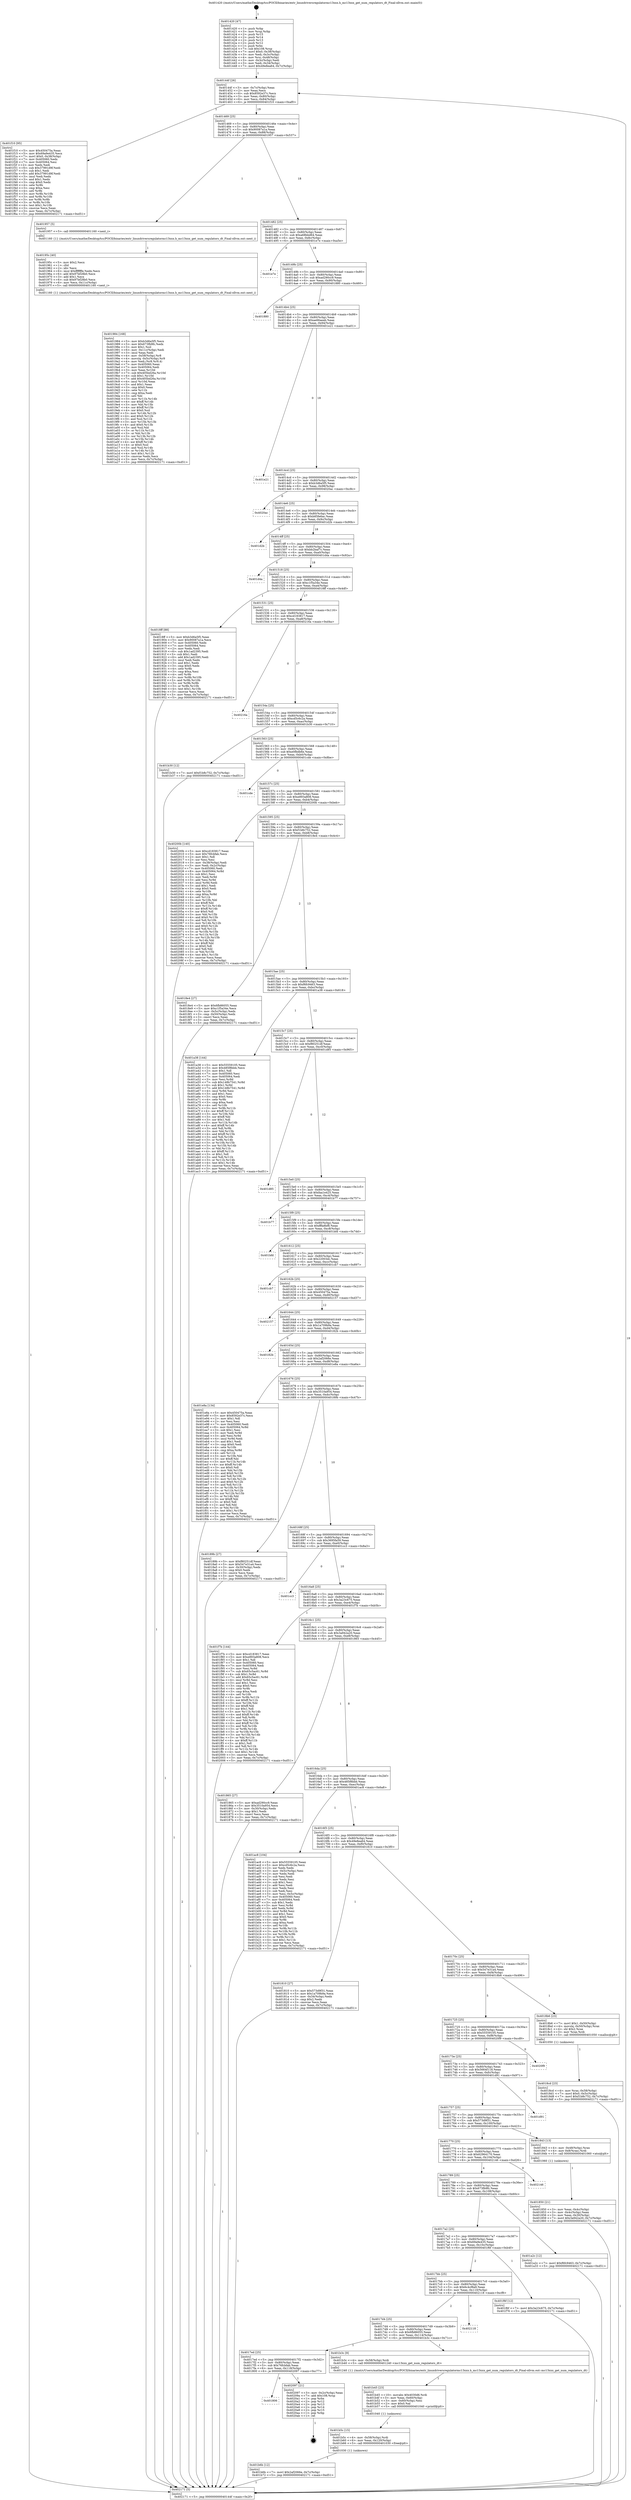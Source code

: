 digraph "0x401420" {
  label = "0x401420 (/mnt/c/Users/mathe/Desktop/tcc/POCII/binaries/extr_linuxdriversregulatormc13xxx.h_mc13xxx_get_num_regulators_dt_Final-ollvm.out::main(0))"
  labelloc = "t"
  node[shape=record]

  Entry [label="",width=0.3,height=0.3,shape=circle,fillcolor=black,style=filled]
  "0x40144f" [label="{
     0x40144f [26]\l
     | [instrs]\l
     &nbsp;&nbsp;0x40144f \<+3\>: mov -0x7c(%rbp),%eax\l
     &nbsp;&nbsp;0x401452 \<+2\>: mov %eax,%ecx\l
     &nbsp;&nbsp;0x401454 \<+6\>: sub $0x8592e37c,%ecx\l
     &nbsp;&nbsp;0x40145a \<+3\>: mov %eax,-0x80(%rbp)\l
     &nbsp;&nbsp;0x40145d \<+6\>: mov %ecx,-0x84(%rbp)\l
     &nbsp;&nbsp;0x401463 \<+6\>: je 0000000000401f10 \<main+0xaf0\>\l
  }"]
  "0x401f10" [label="{
     0x401f10 [95]\l
     | [instrs]\l
     &nbsp;&nbsp;0x401f10 \<+5\>: mov $0x450475a,%eax\l
     &nbsp;&nbsp;0x401f15 \<+5\>: mov $0x69a9e435,%ecx\l
     &nbsp;&nbsp;0x401f1a \<+7\>: movl $0x0,-0x38(%rbp)\l
     &nbsp;&nbsp;0x401f21 \<+7\>: mov 0x405060,%edx\l
     &nbsp;&nbsp;0x401f28 \<+7\>: mov 0x405064,%esi\l
     &nbsp;&nbsp;0x401f2f \<+2\>: mov %edx,%edi\l
     &nbsp;&nbsp;0x401f31 \<+6\>: sub $0x37991d9f,%edi\l
     &nbsp;&nbsp;0x401f37 \<+3\>: sub $0x1,%edi\l
     &nbsp;&nbsp;0x401f3a \<+6\>: add $0x37991d9f,%edi\l
     &nbsp;&nbsp;0x401f40 \<+3\>: imul %edi,%edx\l
     &nbsp;&nbsp;0x401f43 \<+3\>: and $0x1,%edx\l
     &nbsp;&nbsp;0x401f46 \<+3\>: cmp $0x0,%edx\l
     &nbsp;&nbsp;0x401f49 \<+4\>: sete %r8b\l
     &nbsp;&nbsp;0x401f4d \<+3\>: cmp $0xa,%esi\l
     &nbsp;&nbsp;0x401f50 \<+4\>: setl %r9b\l
     &nbsp;&nbsp;0x401f54 \<+3\>: mov %r8b,%r10b\l
     &nbsp;&nbsp;0x401f57 \<+3\>: and %r9b,%r10b\l
     &nbsp;&nbsp;0x401f5a \<+3\>: xor %r9b,%r8b\l
     &nbsp;&nbsp;0x401f5d \<+3\>: or %r8b,%r10b\l
     &nbsp;&nbsp;0x401f60 \<+4\>: test $0x1,%r10b\l
     &nbsp;&nbsp;0x401f64 \<+3\>: cmovne %ecx,%eax\l
     &nbsp;&nbsp;0x401f67 \<+3\>: mov %eax,-0x7c(%rbp)\l
     &nbsp;&nbsp;0x401f6a \<+5\>: jmp 0000000000402171 \<main+0xd51\>\l
  }"]
  "0x401469" [label="{
     0x401469 [25]\l
     | [instrs]\l
     &nbsp;&nbsp;0x401469 \<+5\>: jmp 000000000040146e \<main+0x4e\>\l
     &nbsp;&nbsp;0x40146e \<+3\>: mov -0x80(%rbp),%eax\l
     &nbsp;&nbsp;0x401471 \<+5\>: sub $0x90087a1a,%eax\l
     &nbsp;&nbsp;0x401476 \<+6\>: mov %eax,-0x88(%rbp)\l
     &nbsp;&nbsp;0x40147c \<+6\>: je 0000000000401957 \<main+0x537\>\l
  }"]
  Exit [label="",width=0.3,height=0.3,shape=circle,fillcolor=black,style=filled,peripheries=2]
  "0x401957" [label="{
     0x401957 [5]\l
     | [instrs]\l
     &nbsp;&nbsp;0x401957 \<+5\>: call 0000000000401160 \<next_i\>\l
     | [calls]\l
     &nbsp;&nbsp;0x401160 \{1\} (/mnt/c/Users/mathe/Desktop/tcc/POCII/binaries/extr_linuxdriversregulatormc13xxx.h_mc13xxx_get_num_regulators_dt_Final-ollvm.out::next_i)\l
  }"]
  "0x401482" [label="{
     0x401482 [25]\l
     | [instrs]\l
     &nbsp;&nbsp;0x401482 \<+5\>: jmp 0000000000401487 \<main+0x67\>\l
     &nbsp;&nbsp;0x401487 \<+3\>: mov -0x80(%rbp),%eax\l
     &nbsp;&nbsp;0x40148a \<+5\>: sub $0xa68bbd64,%eax\l
     &nbsp;&nbsp;0x40148f \<+6\>: mov %eax,-0x8c(%rbp)\l
     &nbsp;&nbsp;0x401495 \<+6\>: je 0000000000401e7e \<main+0xa5e\>\l
  }"]
  "0x401806" [label="{
     0x401806\l
  }", style=dashed]
  "0x401e7e" [label="{
     0x401e7e\l
  }", style=dashed]
  "0x40149b" [label="{
     0x40149b [25]\l
     | [instrs]\l
     &nbsp;&nbsp;0x40149b \<+5\>: jmp 00000000004014a0 \<main+0x80\>\l
     &nbsp;&nbsp;0x4014a0 \<+3\>: mov -0x80(%rbp),%eax\l
     &nbsp;&nbsp;0x4014a3 \<+5\>: sub $0xad290cc9,%eax\l
     &nbsp;&nbsp;0x4014a8 \<+6\>: mov %eax,-0x90(%rbp)\l
     &nbsp;&nbsp;0x4014ae \<+6\>: je 0000000000401880 \<main+0x460\>\l
  }"]
  "0x402097" [label="{
     0x402097 [21]\l
     | [instrs]\l
     &nbsp;&nbsp;0x402097 \<+3\>: mov -0x2c(%rbp),%eax\l
     &nbsp;&nbsp;0x40209a \<+7\>: add $0x108,%rsp\l
     &nbsp;&nbsp;0x4020a1 \<+1\>: pop %rbx\l
     &nbsp;&nbsp;0x4020a2 \<+2\>: pop %r12\l
     &nbsp;&nbsp;0x4020a4 \<+2\>: pop %r13\l
     &nbsp;&nbsp;0x4020a6 \<+2\>: pop %r14\l
     &nbsp;&nbsp;0x4020a8 \<+2\>: pop %r15\l
     &nbsp;&nbsp;0x4020aa \<+1\>: pop %rbp\l
     &nbsp;&nbsp;0x4020ab \<+1\>: ret\l
  }"]
  "0x401880" [label="{
     0x401880\l
  }", style=dashed]
  "0x4014b4" [label="{
     0x4014b4 [25]\l
     | [instrs]\l
     &nbsp;&nbsp;0x4014b4 \<+5\>: jmp 00000000004014b9 \<main+0x99\>\l
     &nbsp;&nbsp;0x4014b9 \<+3\>: mov -0x80(%rbp),%eax\l
     &nbsp;&nbsp;0x4014bc \<+5\>: sub $0xae66aeab,%eax\l
     &nbsp;&nbsp;0x4014c1 \<+6\>: mov %eax,-0x94(%rbp)\l
     &nbsp;&nbsp;0x4014c7 \<+6\>: je 0000000000401e21 \<main+0xa01\>\l
  }"]
  "0x401b6b" [label="{
     0x401b6b [12]\l
     | [instrs]\l
     &nbsp;&nbsp;0x401b6b \<+7\>: movl $0x2af2066e,-0x7c(%rbp)\l
     &nbsp;&nbsp;0x401b72 \<+5\>: jmp 0000000000402171 \<main+0xd51\>\l
  }"]
  "0x401e21" [label="{
     0x401e21\l
  }", style=dashed]
  "0x4014cd" [label="{
     0x4014cd [25]\l
     | [instrs]\l
     &nbsp;&nbsp;0x4014cd \<+5\>: jmp 00000000004014d2 \<main+0xb2\>\l
     &nbsp;&nbsp;0x4014d2 \<+3\>: mov -0x80(%rbp),%eax\l
     &nbsp;&nbsp;0x4014d5 \<+5\>: sub $0xb3d6a5f5,%eax\l
     &nbsp;&nbsp;0x4014da \<+6\>: mov %eax,-0x98(%rbp)\l
     &nbsp;&nbsp;0x4014e0 \<+6\>: je 00000000004020ac \<main+0xc8c\>\l
  }"]
  "0x401b5c" [label="{
     0x401b5c [15]\l
     | [instrs]\l
     &nbsp;&nbsp;0x401b5c \<+4\>: mov -0x58(%rbp),%rdi\l
     &nbsp;&nbsp;0x401b60 \<+6\>: mov %eax,-0x120(%rbp)\l
     &nbsp;&nbsp;0x401b66 \<+5\>: call 0000000000401030 \<free@plt\>\l
     | [calls]\l
     &nbsp;&nbsp;0x401030 \{1\} (unknown)\l
  }"]
  "0x4020ac" [label="{
     0x4020ac\l
  }", style=dashed]
  "0x4014e6" [label="{
     0x4014e6 [25]\l
     | [instrs]\l
     &nbsp;&nbsp;0x4014e6 \<+5\>: jmp 00000000004014eb \<main+0xcb\>\l
     &nbsp;&nbsp;0x4014eb \<+3\>: mov -0x80(%rbp),%eax\l
     &nbsp;&nbsp;0x4014ee \<+5\>: sub $0xb85fe6ac,%eax\l
     &nbsp;&nbsp;0x4014f3 \<+6\>: mov %eax,-0x9c(%rbp)\l
     &nbsp;&nbsp;0x4014f9 \<+6\>: je 0000000000401d2b \<main+0x90b\>\l
  }"]
  "0x401b45" [label="{
     0x401b45 [23]\l
     | [instrs]\l
     &nbsp;&nbsp;0x401b45 \<+10\>: movabs $0x4030d6,%rdi\l
     &nbsp;&nbsp;0x401b4f \<+3\>: mov %eax,-0x60(%rbp)\l
     &nbsp;&nbsp;0x401b52 \<+3\>: mov -0x60(%rbp),%esi\l
     &nbsp;&nbsp;0x401b55 \<+2\>: mov $0x0,%al\l
     &nbsp;&nbsp;0x401b57 \<+5\>: call 0000000000401040 \<printf@plt\>\l
     | [calls]\l
     &nbsp;&nbsp;0x401040 \{1\} (unknown)\l
  }"]
  "0x401d2b" [label="{
     0x401d2b\l
  }", style=dashed]
  "0x4014ff" [label="{
     0x4014ff [25]\l
     | [instrs]\l
     &nbsp;&nbsp;0x4014ff \<+5\>: jmp 0000000000401504 \<main+0xe4\>\l
     &nbsp;&nbsp;0x401504 \<+3\>: mov -0x80(%rbp),%eax\l
     &nbsp;&nbsp;0x401507 \<+5\>: sub $0xbb2baf7c,%eax\l
     &nbsp;&nbsp;0x40150c \<+6\>: mov %eax,-0xa0(%rbp)\l
     &nbsp;&nbsp;0x401512 \<+6\>: je 0000000000401d4a \<main+0x92a\>\l
  }"]
  "0x4017ed" [label="{
     0x4017ed [25]\l
     | [instrs]\l
     &nbsp;&nbsp;0x4017ed \<+5\>: jmp 00000000004017f2 \<main+0x3d2\>\l
     &nbsp;&nbsp;0x4017f2 \<+3\>: mov -0x80(%rbp),%eax\l
     &nbsp;&nbsp;0x4017f5 \<+5\>: sub $0x76fcbfab,%eax\l
     &nbsp;&nbsp;0x4017fa \<+6\>: mov %eax,-0x118(%rbp)\l
     &nbsp;&nbsp;0x401800 \<+6\>: je 0000000000402097 \<main+0xc77\>\l
  }"]
  "0x401d4a" [label="{
     0x401d4a\l
  }", style=dashed]
  "0x401518" [label="{
     0x401518 [25]\l
     | [instrs]\l
     &nbsp;&nbsp;0x401518 \<+5\>: jmp 000000000040151d \<main+0xfd\>\l
     &nbsp;&nbsp;0x40151d \<+3\>: mov -0x80(%rbp),%eax\l
     &nbsp;&nbsp;0x401520 \<+5\>: sub $0xc1f5a34e,%eax\l
     &nbsp;&nbsp;0x401525 \<+6\>: mov %eax,-0xa4(%rbp)\l
     &nbsp;&nbsp;0x40152b \<+6\>: je 00000000004018ff \<main+0x4df\>\l
  }"]
  "0x401b3c" [label="{
     0x401b3c [9]\l
     | [instrs]\l
     &nbsp;&nbsp;0x401b3c \<+4\>: mov -0x58(%rbp),%rdi\l
     &nbsp;&nbsp;0x401b40 \<+5\>: call 0000000000401240 \<mc13xxx_get_num_regulators_dt\>\l
     | [calls]\l
     &nbsp;&nbsp;0x401240 \{1\} (/mnt/c/Users/mathe/Desktop/tcc/POCII/binaries/extr_linuxdriversregulatormc13xxx.h_mc13xxx_get_num_regulators_dt_Final-ollvm.out::mc13xxx_get_num_regulators_dt)\l
  }"]
  "0x4018ff" [label="{
     0x4018ff [88]\l
     | [instrs]\l
     &nbsp;&nbsp;0x4018ff \<+5\>: mov $0xb3d6a5f5,%eax\l
     &nbsp;&nbsp;0x401904 \<+5\>: mov $0x90087a1a,%ecx\l
     &nbsp;&nbsp;0x401909 \<+7\>: mov 0x405060,%edx\l
     &nbsp;&nbsp;0x401910 \<+7\>: mov 0x405064,%esi\l
     &nbsp;&nbsp;0x401917 \<+2\>: mov %edx,%edi\l
     &nbsp;&nbsp;0x401919 \<+6\>: sub $0x1ad2395,%edi\l
     &nbsp;&nbsp;0x40191f \<+3\>: sub $0x1,%edi\l
     &nbsp;&nbsp;0x401922 \<+6\>: add $0x1ad2395,%edi\l
     &nbsp;&nbsp;0x401928 \<+3\>: imul %edi,%edx\l
     &nbsp;&nbsp;0x40192b \<+3\>: and $0x1,%edx\l
     &nbsp;&nbsp;0x40192e \<+3\>: cmp $0x0,%edx\l
     &nbsp;&nbsp;0x401931 \<+4\>: sete %r8b\l
     &nbsp;&nbsp;0x401935 \<+3\>: cmp $0xa,%esi\l
     &nbsp;&nbsp;0x401938 \<+4\>: setl %r9b\l
     &nbsp;&nbsp;0x40193c \<+3\>: mov %r8b,%r10b\l
     &nbsp;&nbsp;0x40193f \<+3\>: and %r9b,%r10b\l
     &nbsp;&nbsp;0x401942 \<+3\>: xor %r9b,%r8b\l
     &nbsp;&nbsp;0x401945 \<+3\>: or %r8b,%r10b\l
     &nbsp;&nbsp;0x401948 \<+4\>: test $0x1,%r10b\l
     &nbsp;&nbsp;0x40194c \<+3\>: cmovne %ecx,%eax\l
     &nbsp;&nbsp;0x40194f \<+3\>: mov %eax,-0x7c(%rbp)\l
     &nbsp;&nbsp;0x401952 \<+5\>: jmp 0000000000402171 \<main+0xd51\>\l
  }"]
  "0x401531" [label="{
     0x401531 [25]\l
     | [instrs]\l
     &nbsp;&nbsp;0x401531 \<+5\>: jmp 0000000000401536 \<main+0x116\>\l
     &nbsp;&nbsp;0x401536 \<+3\>: mov -0x80(%rbp),%eax\l
     &nbsp;&nbsp;0x401539 \<+5\>: sub $0xcd183817,%eax\l
     &nbsp;&nbsp;0x40153e \<+6\>: mov %eax,-0xa8(%rbp)\l
     &nbsp;&nbsp;0x401544 \<+6\>: je 000000000040216a \<main+0xd4a\>\l
  }"]
  "0x4017d4" [label="{
     0x4017d4 [25]\l
     | [instrs]\l
     &nbsp;&nbsp;0x4017d4 \<+5\>: jmp 00000000004017d9 \<main+0x3b9\>\l
     &nbsp;&nbsp;0x4017d9 \<+3\>: mov -0x80(%rbp),%eax\l
     &nbsp;&nbsp;0x4017dc \<+5\>: sub $0x6fb86055,%eax\l
     &nbsp;&nbsp;0x4017e1 \<+6\>: mov %eax,-0x114(%rbp)\l
     &nbsp;&nbsp;0x4017e7 \<+6\>: je 0000000000401b3c \<main+0x71c\>\l
  }"]
  "0x40216a" [label="{
     0x40216a\l
  }", style=dashed]
  "0x40154a" [label="{
     0x40154a [25]\l
     | [instrs]\l
     &nbsp;&nbsp;0x40154a \<+5\>: jmp 000000000040154f \<main+0x12f\>\l
     &nbsp;&nbsp;0x40154f \<+3\>: mov -0x80(%rbp),%eax\l
     &nbsp;&nbsp;0x401552 \<+5\>: sub $0xcd5c6c2a,%eax\l
     &nbsp;&nbsp;0x401557 \<+6\>: mov %eax,-0xac(%rbp)\l
     &nbsp;&nbsp;0x40155d \<+6\>: je 0000000000401b30 \<main+0x710\>\l
  }"]
  "0x402118" [label="{
     0x402118\l
  }", style=dashed]
  "0x401b30" [label="{
     0x401b30 [12]\l
     | [instrs]\l
     &nbsp;&nbsp;0x401b30 \<+7\>: movl $0xf1b8c752,-0x7c(%rbp)\l
     &nbsp;&nbsp;0x401b37 \<+5\>: jmp 0000000000402171 \<main+0xd51\>\l
  }"]
  "0x401563" [label="{
     0x401563 [25]\l
     | [instrs]\l
     &nbsp;&nbsp;0x401563 \<+5\>: jmp 0000000000401568 \<main+0x148\>\l
     &nbsp;&nbsp;0x401568 \<+3\>: mov -0x80(%rbp),%eax\l
     &nbsp;&nbsp;0x40156b \<+5\>: sub $0xe0fbdb6e,%eax\l
     &nbsp;&nbsp;0x401570 \<+6\>: mov %eax,-0xb0(%rbp)\l
     &nbsp;&nbsp;0x401576 \<+6\>: je 0000000000401cde \<main+0x8be\>\l
  }"]
  "0x4017bb" [label="{
     0x4017bb [25]\l
     | [instrs]\l
     &nbsp;&nbsp;0x4017bb \<+5\>: jmp 00000000004017c0 \<main+0x3a0\>\l
     &nbsp;&nbsp;0x4017c0 \<+3\>: mov -0x80(%rbp),%eax\l
     &nbsp;&nbsp;0x4017c3 \<+5\>: sub $0x6c4cf8a9,%eax\l
     &nbsp;&nbsp;0x4017c8 \<+6\>: mov %eax,-0x110(%rbp)\l
     &nbsp;&nbsp;0x4017ce \<+6\>: je 0000000000402118 \<main+0xcf8\>\l
  }"]
  "0x401cde" [label="{
     0x401cde\l
  }", style=dashed]
  "0x40157c" [label="{
     0x40157c [25]\l
     | [instrs]\l
     &nbsp;&nbsp;0x40157c \<+5\>: jmp 0000000000401581 \<main+0x161\>\l
     &nbsp;&nbsp;0x401581 \<+3\>: mov -0x80(%rbp),%eax\l
     &nbsp;&nbsp;0x401584 \<+5\>: sub $0xe893a808,%eax\l
     &nbsp;&nbsp;0x401589 \<+6\>: mov %eax,-0xb4(%rbp)\l
     &nbsp;&nbsp;0x40158f \<+6\>: je 000000000040200b \<main+0xbeb\>\l
  }"]
  "0x401f6f" [label="{
     0x401f6f [12]\l
     | [instrs]\l
     &nbsp;&nbsp;0x401f6f \<+7\>: movl $0x3a23c675,-0x7c(%rbp)\l
     &nbsp;&nbsp;0x401f76 \<+5\>: jmp 0000000000402171 \<main+0xd51\>\l
  }"]
  "0x40200b" [label="{
     0x40200b [140]\l
     | [instrs]\l
     &nbsp;&nbsp;0x40200b \<+5\>: mov $0xcd183817,%eax\l
     &nbsp;&nbsp;0x402010 \<+5\>: mov $0x76fcbfab,%ecx\l
     &nbsp;&nbsp;0x402015 \<+2\>: mov $0x1,%dl\l
     &nbsp;&nbsp;0x402017 \<+2\>: xor %esi,%esi\l
     &nbsp;&nbsp;0x402019 \<+3\>: mov -0x38(%rbp),%edi\l
     &nbsp;&nbsp;0x40201c \<+3\>: mov %edi,-0x2c(%rbp)\l
     &nbsp;&nbsp;0x40201f \<+7\>: mov 0x405060,%edi\l
     &nbsp;&nbsp;0x402026 \<+8\>: mov 0x405064,%r8d\l
     &nbsp;&nbsp;0x40202e \<+3\>: sub $0x1,%esi\l
     &nbsp;&nbsp;0x402031 \<+3\>: mov %edi,%r9d\l
     &nbsp;&nbsp;0x402034 \<+3\>: add %esi,%r9d\l
     &nbsp;&nbsp;0x402037 \<+4\>: imul %r9d,%edi\l
     &nbsp;&nbsp;0x40203b \<+3\>: and $0x1,%edi\l
     &nbsp;&nbsp;0x40203e \<+3\>: cmp $0x0,%edi\l
     &nbsp;&nbsp;0x402041 \<+4\>: sete %r10b\l
     &nbsp;&nbsp;0x402045 \<+4\>: cmp $0xa,%r8d\l
     &nbsp;&nbsp;0x402049 \<+4\>: setl %r11b\l
     &nbsp;&nbsp;0x40204d \<+3\>: mov %r10b,%bl\l
     &nbsp;&nbsp;0x402050 \<+3\>: xor $0xff,%bl\l
     &nbsp;&nbsp;0x402053 \<+3\>: mov %r11b,%r14b\l
     &nbsp;&nbsp;0x402056 \<+4\>: xor $0xff,%r14b\l
     &nbsp;&nbsp;0x40205a \<+3\>: xor $0x0,%dl\l
     &nbsp;&nbsp;0x40205d \<+3\>: mov %bl,%r15b\l
     &nbsp;&nbsp;0x402060 \<+4\>: and $0x0,%r15b\l
     &nbsp;&nbsp;0x402064 \<+3\>: and %dl,%r10b\l
     &nbsp;&nbsp;0x402067 \<+3\>: mov %r14b,%r12b\l
     &nbsp;&nbsp;0x40206a \<+4\>: and $0x0,%r12b\l
     &nbsp;&nbsp;0x40206e \<+3\>: and %dl,%r11b\l
     &nbsp;&nbsp;0x402071 \<+3\>: or %r10b,%r15b\l
     &nbsp;&nbsp;0x402074 \<+3\>: or %r11b,%r12b\l
     &nbsp;&nbsp;0x402077 \<+3\>: xor %r12b,%r15b\l
     &nbsp;&nbsp;0x40207a \<+3\>: or %r14b,%bl\l
     &nbsp;&nbsp;0x40207d \<+3\>: xor $0xff,%bl\l
     &nbsp;&nbsp;0x402080 \<+3\>: or $0x0,%dl\l
     &nbsp;&nbsp;0x402083 \<+2\>: and %dl,%bl\l
     &nbsp;&nbsp;0x402085 \<+3\>: or %bl,%r15b\l
     &nbsp;&nbsp;0x402088 \<+4\>: test $0x1,%r15b\l
     &nbsp;&nbsp;0x40208c \<+3\>: cmovne %ecx,%eax\l
     &nbsp;&nbsp;0x40208f \<+3\>: mov %eax,-0x7c(%rbp)\l
     &nbsp;&nbsp;0x402092 \<+5\>: jmp 0000000000402171 \<main+0xd51\>\l
  }"]
  "0x401595" [label="{
     0x401595 [25]\l
     | [instrs]\l
     &nbsp;&nbsp;0x401595 \<+5\>: jmp 000000000040159a \<main+0x17a\>\l
     &nbsp;&nbsp;0x40159a \<+3\>: mov -0x80(%rbp),%eax\l
     &nbsp;&nbsp;0x40159d \<+5\>: sub $0xf1b8c752,%eax\l
     &nbsp;&nbsp;0x4015a2 \<+6\>: mov %eax,-0xb8(%rbp)\l
     &nbsp;&nbsp;0x4015a8 \<+6\>: je 00000000004018e4 \<main+0x4c4\>\l
  }"]
  "0x4017a2" [label="{
     0x4017a2 [25]\l
     | [instrs]\l
     &nbsp;&nbsp;0x4017a2 \<+5\>: jmp 00000000004017a7 \<main+0x387\>\l
     &nbsp;&nbsp;0x4017a7 \<+3\>: mov -0x80(%rbp),%eax\l
     &nbsp;&nbsp;0x4017aa \<+5\>: sub $0x69a9e435,%eax\l
     &nbsp;&nbsp;0x4017af \<+6\>: mov %eax,-0x10c(%rbp)\l
     &nbsp;&nbsp;0x4017b5 \<+6\>: je 0000000000401f6f \<main+0xb4f\>\l
  }"]
  "0x4018e4" [label="{
     0x4018e4 [27]\l
     | [instrs]\l
     &nbsp;&nbsp;0x4018e4 \<+5\>: mov $0x6fb86055,%eax\l
     &nbsp;&nbsp;0x4018e9 \<+5\>: mov $0xc1f5a34e,%ecx\l
     &nbsp;&nbsp;0x4018ee \<+3\>: mov -0x5c(%rbp),%edx\l
     &nbsp;&nbsp;0x4018f1 \<+3\>: cmp -0x50(%rbp),%edx\l
     &nbsp;&nbsp;0x4018f4 \<+3\>: cmovl %ecx,%eax\l
     &nbsp;&nbsp;0x4018f7 \<+3\>: mov %eax,-0x7c(%rbp)\l
     &nbsp;&nbsp;0x4018fa \<+5\>: jmp 0000000000402171 \<main+0xd51\>\l
  }"]
  "0x4015ae" [label="{
     0x4015ae [25]\l
     | [instrs]\l
     &nbsp;&nbsp;0x4015ae \<+5\>: jmp 00000000004015b3 \<main+0x193\>\l
     &nbsp;&nbsp;0x4015b3 \<+3\>: mov -0x80(%rbp),%eax\l
     &nbsp;&nbsp;0x4015b6 \<+5\>: sub $0xf6fc9463,%eax\l
     &nbsp;&nbsp;0x4015bb \<+6\>: mov %eax,-0xbc(%rbp)\l
     &nbsp;&nbsp;0x4015c1 \<+6\>: je 0000000000401a38 \<main+0x618\>\l
  }"]
  "0x401a2c" [label="{
     0x401a2c [12]\l
     | [instrs]\l
     &nbsp;&nbsp;0x401a2c \<+7\>: movl $0xf6fc9463,-0x7c(%rbp)\l
     &nbsp;&nbsp;0x401a33 \<+5\>: jmp 0000000000402171 \<main+0xd51\>\l
  }"]
  "0x401a38" [label="{
     0x401a38 [144]\l
     | [instrs]\l
     &nbsp;&nbsp;0x401a38 \<+5\>: mov $0x55559105,%eax\l
     &nbsp;&nbsp;0x401a3d \<+5\>: mov $0x485f8bbb,%ecx\l
     &nbsp;&nbsp;0x401a42 \<+2\>: mov $0x1,%dl\l
     &nbsp;&nbsp;0x401a44 \<+7\>: mov 0x405060,%esi\l
     &nbsp;&nbsp;0x401a4b \<+7\>: mov 0x405064,%edi\l
     &nbsp;&nbsp;0x401a52 \<+3\>: mov %esi,%r8d\l
     &nbsp;&nbsp;0x401a55 \<+7\>: sub $0x148b7541,%r8d\l
     &nbsp;&nbsp;0x401a5c \<+4\>: sub $0x1,%r8d\l
     &nbsp;&nbsp;0x401a60 \<+7\>: add $0x148b7541,%r8d\l
     &nbsp;&nbsp;0x401a67 \<+4\>: imul %r8d,%esi\l
     &nbsp;&nbsp;0x401a6b \<+3\>: and $0x1,%esi\l
     &nbsp;&nbsp;0x401a6e \<+3\>: cmp $0x0,%esi\l
     &nbsp;&nbsp;0x401a71 \<+4\>: sete %r9b\l
     &nbsp;&nbsp;0x401a75 \<+3\>: cmp $0xa,%edi\l
     &nbsp;&nbsp;0x401a78 \<+4\>: setl %r10b\l
     &nbsp;&nbsp;0x401a7c \<+3\>: mov %r9b,%r11b\l
     &nbsp;&nbsp;0x401a7f \<+4\>: xor $0xff,%r11b\l
     &nbsp;&nbsp;0x401a83 \<+3\>: mov %r10b,%bl\l
     &nbsp;&nbsp;0x401a86 \<+3\>: xor $0xff,%bl\l
     &nbsp;&nbsp;0x401a89 \<+3\>: xor $0x1,%dl\l
     &nbsp;&nbsp;0x401a8c \<+3\>: mov %r11b,%r14b\l
     &nbsp;&nbsp;0x401a8f \<+4\>: and $0xff,%r14b\l
     &nbsp;&nbsp;0x401a93 \<+3\>: and %dl,%r9b\l
     &nbsp;&nbsp;0x401a96 \<+3\>: mov %bl,%r15b\l
     &nbsp;&nbsp;0x401a99 \<+4\>: and $0xff,%r15b\l
     &nbsp;&nbsp;0x401a9d \<+3\>: and %dl,%r10b\l
     &nbsp;&nbsp;0x401aa0 \<+3\>: or %r9b,%r14b\l
     &nbsp;&nbsp;0x401aa3 \<+3\>: or %r10b,%r15b\l
     &nbsp;&nbsp;0x401aa6 \<+3\>: xor %r15b,%r14b\l
     &nbsp;&nbsp;0x401aa9 \<+3\>: or %bl,%r11b\l
     &nbsp;&nbsp;0x401aac \<+4\>: xor $0xff,%r11b\l
     &nbsp;&nbsp;0x401ab0 \<+3\>: or $0x1,%dl\l
     &nbsp;&nbsp;0x401ab3 \<+3\>: and %dl,%r11b\l
     &nbsp;&nbsp;0x401ab6 \<+3\>: or %r11b,%r14b\l
     &nbsp;&nbsp;0x401ab9 \<+4\>: test $0x1,%r14b\l
     &nbsp;&nbsp;0x401abd \<+3\>: cmovne %ecx,%eax\l
     &nbsp;&nbsp;0x401ac0 \<+3\>: mov %eax,-0x7c(%rbp)\l
     &nbsp;&nbsp;0x401ac3 \<+5\>: jmp 0000000000402171 \<main+0xd51\>\l
  }"]
  "0x4015c7" [label="{
     0x4015c7 [25]\l
     | [instrs]\l
     &nbsp;&nbsp;0x4015c7 \<+5\>: jmp 00000000004015cc \<main+0x1ac\>\l
     &nbsp;&nbsp;0x4015cc \<+3\>: mov -0x80(%rbp),%eax\l
     &nbsp;&nbsp;0x4015cf \<+5\>: sub $0xf80251df,%eax\l
     &nbsp;&nbsp;0x4015d4 \<+6\>: mov %eax,-0xc0(%rbp)\l
     &nbsp;&nbsp;0x4015da \<+6\>: je 0000000000401d85 \<main+0x965\>\l
  }"]
  "0x401789" [label="{
     0x401789 [25]\l
     | [instrs]\l
     &nbsp;&nbsp;0x401789 \<+5\>: jmp 000000000040178e \<main+0x36e\>\l
     &nbsp;&nbsp;0x40178e \<+3\>: mov -0x80(%rbp),%eax\l
     &nbsp;&nbsp;0x401791 \<+5\>: sub $0x673fb9fc,%eax\l
     &nbsp;&nbsp;0x401796 \<+6\>: mov %eax,-0x108(%rbp)\l
     &nbsp;&nbsp;0x40179c \<+6\>: je 0000000000401a2c \<main+0x60c\>\l
  }"]
  "0x401d85" [label="{
     0x401d85\l
  }", style=dashed]
  "0x4015e0" [label="{
     0x4015e0 [25]\l
     | [instrs]\l
     &nbsp;&nbsp;0x4015e0 \<+5\>: jmp 00000000004015e5 \<main+0x1c5\>\l
     &nbsp;&nbsp;0x4015e5 \<+3\>: mov -0x80(%rbp),%eax\l
     &nbsp;&nbsp;0x4015e8 \<+5\>: sub $0xfaa1e425,%eax\l
     &nbsp;&nbsp;0x4015ed \<+6\>: mov %eax,-0xc4(%rbp)\l
     &nbsp;&nbsp;0x4015f3 \<+6\>: je 0000000000401b77 \<main+0x757\>\l
  }"]
  "0x402146" [label="{
     0x402146\l
  }", style=dashed]
  "0x401b77" [label="{
     0x401b77\l
  }", style=dashed]
  "0x4015f9" [label="{
     0x4015f9 [25]\l
     | [instrs]\l
     &nbsp;&nbsp;0x4015f9 \<+5\>: jmp 00000000004015fe \<main+0x1de\>\l
     &nbsp;&nbsp;0x4015fe \<+3\>: mov -0x80(%rbp),%eax\l
     &nbsp;&nbsp;0x401601 \<+5\>: sub $0xfffa8bf8,%eax\l
     &nbsp;&nbsp;0x401606 \<+6\>: mov %eax,-0xc8(%rbp)\l
     &nbsp;&nbsp;0x40160c \<+6\>: je 0000000000401bfd \<main+0x7dd\>\l
  }"]
  "0x401984" [label="{
     0x401984 [168]\l
     | [instrs]\l
     &nbsp;&nbsp;0x401984 \<+5\>: mov $0xb3d6a5f5,%ecx\l
     &nbsp;&nbsp;0x401989 \<+5\>: mov $0x673fb9fc,%edx\l
     &nbsp;&nbsp;0x40198e \<+3\>: mov $0x1,%sil\l
     &nbsp;&nbsp;0x401991 \<+6\>: mov -0x11c(%rbp),%edi\l
     &nbsp;&nbsp;0x401997 \<+3\>: imul %eax,%edi\l
     &nbsp;&nbsp;0x40199a \<+4\>: mov -0x58(%rbp),%r8\l
     &nbsp;&nbsp;0x40199e \<+4\>: movslq -0x5c(%rbp),%r9\l
     &nbsp;&nbsp;0x4019a2 \<+4\>: mov %edi,(%r8,%r9,4)\l
     &nbsp;&nbsp;0x4019a6 \<+7\>: mov 0x405060,%eax\l
     &nbsp;&nbsp;0x4019ad \<+7\>: mov 0x405064,%edi\l
     &nbsp;&nbsp;0x4019b4 \<+3\>: mov %eax,%r10d\l
     &nbsp;&nbsp;0x4019b7 \<+7\>: sub $0x405bd26a,%r10d\l
     &nbsp;&nbsp;0x4019be \<+4\>: sub $0x1,%r10d\l
     &nbsp;&nbsp;0x4019c2 \<+7\>: add $0x405bd26a,%r10d\l
     &nbsp;&nbsp;0x4019c9 \<+4\>: imul %r10d,%eax\l
     &nbsp;&nbsp;0x4019cd \<+3\>: and $0x1,%eax\l
     &nbsp;&nbsp;0x4019d0 \<+3\>: cmp $0x0,%eax\l
     &nbsp;&nbsp;0x4019d3 \<+4\>: sete %r11b\l
     &nbsp;&nbsp;0x4019d7 \<+3\>: cmp $0xa,%edi\l
     &nbsp;&nbsp;0x4019da \<+3\>: setl %bl\l
     &nbsp;&nbsp;0x4019dd \<+3\>: mov %r11b,%r14b\l
     &nbsp;&nbsp;0x4019e0 \<+4\>: xor $0xff,%r14b\l
     &nbsp;&nbsp;0x4019e4 \<+3\>: mov %bl,%r15b\l
     &nbsp;&nbsp;0x4019e7 \<+4\>: xor $0xff,%r15b\l
     &nbsp;&nbsp;0x4019eb \<+4\>: xor $0x0,%sil\l
     &nbsp;&nbsp;0x4019ef \<+3\>: mov %r14b,%r12b\l
     &nbsp;&nbsp;0x4019f2 \<+4\>: and $0x0,%r12b\l
     &nbsp;&nbsp;0x4019f6 \<+3\>: and %sil,%r11b\l
     &nbsp;&nbsp;0x4019f9 \<+3\>: mov %r15b,%r13b\l
     &nbsp;&nbsp;0x4019fc \<+4\>: and $0x0,%r13b\l
     &nbsp;&nbsp;0x401a00 \<+3\>: and %sil,%bl\l
     &nbsp;&nbsp;0x401a03 \<+3\>: or %r11b,%r12b\l
     &nbsp;&nbsp;0x401a06 \<+3\>: or %bl,%r13b\l
     &nbsp;&nbsp;0x401a09 \<+3\>: xor %r13b,%r12b\l
     &nbsp;&nbsp;0x401a0c \<+3\>: or %r15b,%r14b\l
     &nbsp;&nbsp;0x401a0f \<+4\>: xor $0xff,%r14b\l
     &nbsp;&nbsp;0x401a13 \<+4\>: or $0x0,%sil\l
     &nbsp;&nbsp;0x401a17 \<+3\>: and %sil,%r14b\l
     &nbsp;&nbsp;0x401a1a \<+3\>: or %r14b,%r12b\l
     &nbsp;&nbsp;0x401a1d \<+4\>: test $0x1,%r12b\l
     &nbsp;&nbsp;0x401a21 \<+3\>: cmovne %edx,%ecx\l
     &nbsp;&nbsp;0x401a24 \<+3\>: mov %ecx,-0x7c(%rbp)\l
     &nbsp;&nbsp;0x401a27 \<+5\>: jmp 0000000000402171 \<main+0xd51\>\l
  }"]
  "0x401bfd" [label="{
     0x401bfd\l
  }", style=dashed]
  "0x401612" [label="{
     0x401612 [25]\l
     | [instrs]\l
     &nbsp;&nbsp;0x401612 \<+5\>: jmp 0000000000401617 \<main+0x1f7\>\l
     &nbsp;&nbsp;0x401617 \<+3\>: mov -0x80(%rbp),%eax\l
     &nbsp;&nbsp;0x40161a \<+5\>: sub $0x22003dc,%eax\l
     &nbsp;&nbsp;0x40161f \<+6\>: mov %eax,-0xcc(%rbp)\l
     &nbsp;&nbsp;0x401625 \<+6\>: je 0000000000401cb7 \<main+0x897\>\l
  }"]
  "0x40195c" [label="{
     0x40195c [40]\l
     | [instrs]\l
     &nbsp;&nbsp;0x40195c \<+5\>: mov $0x2,%ecx\l
     &nbsp;&nbsp;0x401961 \<+1\>: cltd\l
     &nbsp;&nbsp;0x401962 \<+2\>: idiv %ecx\l
     &nbsp;&nbsp;0x401964 \<+6\>: imul $0xfffffffe,%edx,%ecx\l
     &nbsp;&nbsp;0x40196a \<+6\>: add $0x97bf28b0,%ecx\l
     &nbsp;&nbsp;0x401970 \<+3\>: add $0x1,%ecx\l
     &nbsp;&nbsp;0x401973 \<+6\>: sub $0x97bf28b0,%ecx\l
     &nbsp;&nbsp;0x401979 \<+6\>: mov %ecx,-0x11c(%rbp)\l
     &nbsp;&nbsp;0x40197f \<+5\>: call 0000000000401160 \<next_i\>\l
     | [calls]\l
     &nbsp;&nbsp;0x401160 \{1\} (/mnt/c/Users/mathe/Desktop/tcc/POCII/binaries/extr_linuxdriversregulatormc13xxx.h_mc13xxx_get_num_regulators_dt_Final-ollvm.out::next_i)\l
  }"]
  "0x401cb7" [label="{
     0x401cb7\l
  }", style=dashed]
  "0x40162b" [label="{
     0x40162b [25]\l
     | [instrs]\l
     &nbsp;&nbsp;0x40162b \<+5\>: jmp 0000000000401630 \<main+0x210\>\l
     &nbsp;&nbsp;0x401630 \<+3\>: mov -0x80(%rbp),%eax\l
     &nbsp;&nbsp;0x401633 \<+5\>: sub $0x450475a,%eax\l
     &nbsp;&nbsp;0x401638 \<+6\>: mov %eax,-0xd0(%rbp)\l
     &nbsp;&nbsp;0x40163e \<+6\>: je 0000000000402157 \<main+0xd37\>\l
  }"]
  "0x4018cd" [label="{
     0x4018cd [23]\l
     | [instrs]\l
     &nbsp;&nbsp;0x4018cd \<+4\>: mov %rax,-0x58(%rbp)\l
     &nbsp;&nbsp;0x4018d1 \<+7\>: movl $0x0,-0x5c(%rbp)\l
     &nbsp;&nbsp;0x4018d8 \<+7\>: movl $0xf1b8c752,-0x7c(%rbp)\l
     &nbsp;&nbsp;0x4018df \<+5\>: jmp 0000000000402171 \<main+0xd51\>\l
  }"]
  "0x402157" [label="{
     0x402157\l
  }", style=dashed]
  "0x401644" [label="{
     0x401644 [25]\l
     | [instrs]\l
     &nbsp;&nbsp;0x401644 \<+5\>: jmp 0000000000401649 \<main+0x229\>\l
     &nbsp;&nbsp;0x401649 \<+3\>: mov -0x80(%rbp),%eax\l
     &nbsp;&nbsp;0x40164c \<+5\>: sub $0x1a709b9a,%eax\l
     &nbsp;&nbsp;0x401651 \<+6\>: mov %eax,-0xd4(%rbp)\l
     &nbsp;&nbsp;0x401657 \<+6\>: je 000000000040182b \<main+0x40b\>\l
  }"]
  "0x401850" [label="{
     0x401850 [21]\l
     | [instrs]\l
     &nbsp;&nbsp;0x401850 \<+3\>: mov %eax,-0x4c(%rbp)\l
     &nbsp;&nbsp;0x401853 \<+3\>: mov -0x4c(%rbp),%eax\l
     &nbsp;&nbsp;0x401856 \<+3\>: mov %eax,-0x30(%rbp)\l
     &nbsp;&nbsp;0x401859 \<+7\>: movl $0x3a942a20,-0x7c(%rbp)\l
     &nbsp;&nbsp;0x401860 \<+5\>: jmp 0000000000402171 \<main+0xd51\>\l
  }"]
  "0x40182b" [label="{
     0x40182b\l
  }", style=dashed]
  "0x40165d" [label="{
     0x40165d [25]\l
     | [instrs]\l
     &nbsp;&nbsp;0x40165d \<+5\>: jmp 0000000000401662 \<main+0x242\>\l
     &nbsp;&nbsp;0x401662 \<+3\>: mov -0x80(%rbp),%eax\l
     &nbsp;&nbsp;0x401665 \<+5\>: sub $0x2af2066e,%eax\l
     &nbsp;&nbsp;0x40166a \<+6\>: mov %eax,-0xd8(%rbp)\l
     &nbsp;&nbsp;0x401670 \<+6\>: je 0000000000401e8a \<main+0xa6a\>\l
  }"]
  "0x401770" [label="{
     0x401770 [25]\l
     | [instrs]\l
     &nbsp;&nbsp;0x401770 \<+5\>: jmp 0000000000401775 \<main+0x355\>\l
     &nbsp;&nbsp;0x401775 \<+3\>: mov -0x80(%rbp),%eax\l
     &nbsp;&nbsp;0x401778 \<+5\>: sub $0x62964170,%eax\l
     &nbsp;&nbsp;0x40177d \<+6\>: mov %eax,-0x104(%rbp)\l
     &nbsp;&nbsp;0x401783 \<+6\>: je 0000000000402146 \<main+0xd26\>\l
  }"]
  "0x401e8a" [label="{
     0x401e8a [134]\l
     | [instrs]\l
     &nbsp;&nbsp;0x401e8a \<+5\>: mov $0x450475a,%eax\l
     &nbsp;&nbsp;0x401e8f \<+5\>: mov $0x8592e37c,%ecx\l
     &nbsp;&nbsp;0x401e94 \<+2\>: mov $0x1,%dl\l
     &nbsp;&nbsp;0x401e96 \<+2\>: xor %esi,%esi\l
     &nbsp;&nbsp;0x401e98 \<+7\>: mov 0x405060,%edi\l
     &nbsp;&nbsp;0x401e9f \<+8\>: mov 0x405064,%r8d\l
     &nbsp;&nbsp;0x401ea7 \<+3\>: sub $0x1,%esi\l
     &nbsp;&nbsp;0x401eaa \<+3\>: mov %edi,%r9d\l
     &nbsp;&nbsp;0x401ead \<+3\>: add %esi,%r9d\l
     &nbsp;&nbsp;0x401eb0 \<+4\>: imul %r9d,%edi\l
     &nbsp;&nbsp;0x401eb4 \<+3\>: and $0x1,%edi\l
     &nbsp;&nbsp;0x401eb7 \<+3\>: cmp $0x0,%edi\l
     &nbsp;&nbsp;0x401eba \<+4\>: sete %r10b\l
     &nbsp;&nbsp;0x401ebe \<+4\>: cmp $0xa,%r8d\l
     &nbsp;&nbsp;0x401ec2 \<+4\>: setl %r11b\l
     &nbsp;&nbsp;0x401ec6 \<+3\>: mov %r10b,%bl\l
     &nbsp;&nbsp;0x401ec9 \<+3\>: xor $0xff,%bl\l
     &nbsp;&nbsp;0x401ecc \<+3\>: mov %r11b,%r14b\l
     &nbsp;&nbsp;0x401ecf \<+4\>: xor $0xff,%r14b\l
     &nbsp;&nbsp;0x401ed3 \<+3\>: xor $0x0,%dl\l
     &nbsp;&nbsp;0x401ed6 \<+3\>: mov %bl,%r15b\l
     &nbsp;&nbsp;0x401ed9 \<+4\>: and $0x0,%r15b\l
     &nbsp;&nbsp;0x401edd \<+3\>: and %dl,%r10b\l
     &nbsp;&nbsp;0x401ee0 \<+3\>: mov %r14b,%r12b\l
     &nbsp;&nbsp;0x401ee3 \<+4\>: and $0x0,%r12b\l
     &nbsp;&nbsp;0x401ee7 \<+3\>: and %dl,%r11b\l
     &nbsp;&nbsp;0x401eea \<+3\>: or %r10b,%r15b\l
     &nbsp;&nbsp;0x401eed \<+3\>: or %r11b,%r12b\l
     &nbsp;&nbsp;0x401ef0 \<+3\>: xor %r12b,%r15b\l
     &nbsp;&nbsp;0x401ef3 \<+3\>: or %r14b,%bl\l
     &nbsp;&nbsp;0x401ef6 \<+3\>: xor $0xff,%bl\l
     &nbsp;&nbsp;0x401ef9 \<+3\>: or $0x0,%dl\l
     &nbsp;&nbsp;0x401efc \<+2\>: and %dl,%bl\l
     &nbsp;&nbsp;0x401efe \<+3\>: or %bl,%r15b\l
     &nbsp;&nbsp;0x401f01 \<+4\>: test $0x1,%r15b\l
     &nbsp;&nbsp;0x401f05 \<+3\>: cmovne %ecx,%eax\l
     &nbsp;&nbsp;0x401f08 \<+3\>: mov %eax,-0x7c(%rbp)\l
     &nbsp;&nbsp;0x401f0b \<+5\>: jmp 0000000000402171 \<main+0xd51\>\l
  }"]
  "0x401676" [label="{
     0x401676 [25]\l
     | [instrs]\l
     &nbsp;&nbsp;0x401676 \<+5\>: jmp 000000000040167b \<main+0x25b\>\l
     &nbsp;&nbsp;0x40167b \<+3\>: mov -0x80(%rbp),%eax\l
     &nbsp;&nbsp;0x40167e \<+5\>: sub $0x3510a954,%eax\l
     &nbsp;&nbsp;0x401683 \<+6\>: mov %eax,-0xdc(%rbp)\l
     &nbsp;&nbsp;0x401689 \<+6\>: je 000000000040189b \<main+0x47b\>\l
  }"]
  "0x401843" [label="{
     0x401843 [13]\l
     | [instrs]\l
     &nbsp;&nbsp;0x401843 \<+4\>: mov -0x48(%rbp),%rax\l
     &nbsp;&nbsp;0x401847 \<+4\>: mov 0x8(%rax),%rdi\l
     &nbsp;&nbsp;0x40184b \<+5\>: call 0000000000401060 \<atoi@plt\>\l
     | [calls]\l
     &nbsp;&nbsp;0x401060 \{1\} (unknown)\l
  }"]
  "0x40189b" [label="{
     0x40189b [27]\l
     | [instrs]\l
     &nbsp;&nbsp;0x40189b \<+5\>: mov $0xf80251df,%eax\l
     &nbsp;&nbsp;0x4018a0 \<+5\>: mov $0x547e31a4,%ecx\l
     &nbsp;&nbsp;0x4018a5 \<+3\>: mov -0x30(%rbp),%edx\l
     &nbsp;&nbsp;0x4018a8 \<+3\>: cmp $0x0,%edx\l
     &nbsp;&nbsp;0x4018ab \<+3\>: cmove %ecx,%eax\l
     &nbsp;&nbsp;0x4018ae \<+3\>: mov %eax,-0x7c(%rbp)\l
     &nbsp;&nbsp;0x4018b1 \<+5\>: jmp 0000000000402171 \<main+0xd51\>\l
  }"]
  "0x40168f" [label="{
     0x40168f [25]\l
     | [instrs]\l
     &nbsp;&nbsp;0x40168f \<+5\>: jmp 0000000000401694 \<main+0x274\>\l
     &nbsp;&nbsp;0x401694 \<+3\>: mov -0x80(%rbp),%eax\l
     &nbsp;&nbsp;0x401697 \<+5\>: sub $0x3695fa59,%eax\l
     &nbsp;&nbsp;0x40169c \<+6\>: mov %eax,-0xe0(%rbp)\l
     &nbsp;&nbsp;0x4016a2 \<+6\>: je 0000000000401cc3 \<main+0x8a3\>\l
  }"]
  "0x401757" [label="{
     0x401757 [25]\l
     | [instrs]\l
     &nbsp;&nbsp;0x401757 \<+5\>: jmp 000000000040175c \<main+0x33c\>\l
     &nbsp;&nbsp;0x40175c \<+3\>: mov -0x80(%rbp),%eax\l
     &nbsp;&nbsp;0x40175f \<+5\>: sub $0x573d9f31,%eax\l
     &nbsp;&nbsp;0x401764 \<+6\>: mov %eax,-0x100(%rbp)\l
     &nbsp;&nbsp;0x40176a \<+6\>: je 0000000000401843 \<main+0x423\>\l
  }"]
  "0x401cc3" [label="{
     0x401cc3\l
  }", style=dashed]
  "0x4016a8" [label="{
     0x4016a8 [25]\l
     | [instrs]\l
     &nbsp;&nbsp;0x4016a8 \<+5\>: jmp 00000000004016ad \<main+0x28d\>\l
     &nbsp;&nbsp;0x4016ad \<+3\>: mov -0x80(%rbp),%eax\l
     &nbsp;&nbsp;0x4016b0 \<+5\>: sub $0x3a23c675,%eax\l
     &nbsp;&nbsp;0x4016b5 \<+6\>: mov %eax,-0xe4(%rbp)\l
     &nbsp;&nbsp;0x4016bb \<+6\>: je 0000000000401f7b \<main+0xb5b\>\l
  }"]
  "0x401d91" [label="{
     0x401d91\l
  }", style=dashed]
  "0x401f7b" [label="{
     0x401f7b [144]\l
     | [instrs]\l
     &nbsp;&nbsp;0x401f7b \<+5\>: mov $0xcd183817,%eax\l
     &nbsp;&nbsp;0x401f80 \<+5\>: mov $0xe893a808,%ecx\l
     &nbsp;&nbsp;0x401f85 \<+2\>: mov $0x1,%dl\l
     &nbsp;&nbsp;0x401f87 \<+7\>: mov 0x405060,%esi\l
     &nbsp;&nbsp;0x401f8e \<+7\>: mov 0x405064,%edi\l
     &nbsp;&nbsp;0x401f95 \<+3\>: mov %esi,%r8d\l
     &nbsp;&nbsp;0x401f98 \<+7\>: sub $0x65c5ac61,%r8d\l
     &nbsp;&nbsp;0x401f9f \<+4\>: sub $0x1,%r8d\l
     &nbsp;&nbsp;0x401fa3 \<+7\>: add $0x65c5ac61,%r8d\l
     &nbsp;&nbsp;0x401faa \<+4\>: imul %r8d,%esi\l
     &nbsp;&nbsp;0x401fae \<+3\>: and $0x1,%esi\l
     &nbsp;&nbsp;0x401fb1 \<+3\>: cmp $0x0,%esi\l
     &nbsp;&nbsp;0x401fb4 \<+4\>: sete %r9b\l
     &nbsp;&nbsp;0x401fb8 \<+3\>: cmp $0xa,%edi\l
     &nbsp;&nbsp;0x401fbb \<+4\>: setl %r10b\l
     &nbsp;&nbsp;0x401fbf \<+3\>: mov %r9b,%r11b\l
     &nbsp;&nbsp;0x401fc2 \<+4\>: xor $0xff,%r11b\l
     &nbsp;&nbsp;0x401fc6 \<+3\>: mov %r10b,%bl\l
     &nbsp;&nbsp;0x401fc9 \<+3\>: xor $0xff,%bl\l
     &nbsp;&nbsp;0x401fcc \<+3\>: xor $0x1,%dl\l
     &nbsp;&nbsp;0x401fcf \<+3\>: mov %r11b,%r14b\l
     &nbsp;&nbsp;0x401fd2 \<+4\>: and $0xff,%r14b\l
     &nbsp;&nbsp;0x401fd6 \<+3\>: and %dl,%r9b\l
     &nbsp;&nbsp;0x401fd9 \<+3\>: mov %bl,%r15b\l
     &nbsp;&nbsp;0x401fdc \<+4\>: and $0xff,%r15b\l
     &nbsp;&nbsp;0x401fe0 \<+3\>: and %dl,%r10b\l
     &nbsp;&nbsp;0x401fe3 \<+3\>: or %r9b,%r14b\l
     &nbsp;&nbsp;0x401fe6 \<+3\>: or %r10b,%r15b\l
     &nbsp;&nbsp;0x401fe9 \<+3\>: xor %r15b,%r14b\l
     &nbsp;&nbsp;0x401fec \<+3\>: or %bl,%r11b\l
     &nbsp;&nbsp;0x401fef \<+4\>: xor $0xff,%r11b\l
     &nbsp;&nbsp;0x401ff3 \<+3\>: or $0x1,%dl\l
     &nbsp;&nbsp;0x401ff6 \<+3\>: and %dl,%r11b\l
     &nbsp;&nbsp;0x401ff9 \<+3\>: or %r11b,%r14b\l
     &nbsp;&nbsp;0x401ffc \<+4\>: test $0x1,%r14b\l
     &nbsp;&nbsp;0x402000 \<+3\>: cmovne %ecx,%eax\l
     &nbsp;&nbsp;0x402003 \<+3\>: mov %eax,-0x7c(%rbp)\l
     &nbsp;&nbsp;0x402006 \<+5\>: jmp 0000000000402171 \<main+0xd51\>\l
  }"]
  "0x4016c1" [label="{
     0x4016c1 [25]\l
     | [instrs]\l
     &nbsp;&nbsp;0x4016c1 \<+5\>: jmp 00000000004016c6 \<main+0x2a6\>\l
     &nbsp;&nbsp;0x4016c6 \<+3\>: mov -0x80(%rbp),%eax\l
     &nbsp;&nbsp;0x4016c9 \<+5\>: sub $0x3a942a20,%eax\l
     &nbsp;&nbsp;0x4016ce \<+6\>: mov %eax,-0xe8(%rbp)\l
     &nbsp;&nbsp;0x4016d4 \<+6\>: je 0000000000401865 \<main+0x445\>\l
  }"]
  "0x40173e" [label="{
     0x40173e [25]\l
     | [instrs]\l
     &nbsp;&nbsp;0x40173e \<+5\>: jmp 0000000000401743 \<main+0x323\>\l
     &nbsp;&nbsp;0x401743 \<+3\>: mov -0x80(%rbp),%eax\l
     &nbsp;&nbsp;0x401746 \<+5\>: sub $0x5664f118,%eax\l
     &nbsp;&nbsp;0x40174b \<+6\>: mov %eax,-0xfc(%rbp)\l
     &nbsp;&nbsp;0x401751 \<+6\>: je 0000000000401d91 \<main+0x971\>\l
  }"]
  "0x401865" [label="{
     0x401865 [27]\l
     | [instrs]\l
     &nbsp;&nbsp;0x401865 \<+5\>: mov $0xad290cc9,%eax\l
     &nbsp;&nbsp;0x40186a \<+5\>: mov $0x3510a954,%ecx\l
     &nbsp;&nbsp;0x40186f \<+3\>: mov -0x30(%rbp),%edx\l
     &nbsp;&nbsp;0x401872 \<+3\>: cmp $0x1,%edx\l
     &nbsp;&nbsp;0x401875 \<+3\>: cmovl %ecx,%eax\l
     &nbsp;&nbsp;0x401878 \<+3\>: mov %eax,-0x7c(%rbp)\l
     &nbsp;&nbsp;0x40187b \<+5\>: jmp 0000000000402171 \<main+0xd51\>\l
  }"]
  "0x4016da" [label="{
     0x4016da [25]\l
     | [instrs]\l
     &nbsp;&nbsp;0x4016da \<+5\>: jmp 00000000004016df \<main+0x2bf\>\l
     &nbsp;&nbsp;0x4016df \<+3\>: mov -0x80(%rbp),%eax\l
     &nbsp;&nbsp;0x4016e2 \<+5\>: sub $0x485f8bbb,%eax\l
     &nbsp;&nbsp;0x4016e7 \<+6\>: mov %eax,-0xec(%rbp)\l
     &nbsp;&nbsp;0x4016ed \<+6\>: je 0000000000401ac8 \<main+0x6a8\>\l
  }"]
  "0x4020f9" [label="{
     0x4020f9\l
  }", style=dashed]
  "0x401ac8" [label="{
     0x401ac8 [104]\l
     | [instrs]\l
     &nbsp;&nbsp;0x401ac8 \<+5\>: mov $0x55559105,%eax\l
     &nbsp;&nbsp;0x401acd \<+5\>: mov $0xcd5c6c2a,%ecx\l
     &nbsp;&nbsp;0x401ad2 \<+2\>: xor %edx,%edx\l
     &nbsp;&nbsp;0x401ad4 \<+3\>: mov -0x5c(%rbp),%esi\l
     &nbsp;&nbsp;0x401ad7 \<+2\>: mov %edx,%edi\l
     &nbsp;&nbsp;0x401ad9 \<+2\>: sub %esi,%edi\l
     &nbsp;&nbsp;0x401adb \<+2\>: mov %edx,%esi\l
     &nbsp;&nbsp;0x401add \<+3\>: sub $0x1,%esi\l
     &nbsp;&nbsp;0x401ae0 \<+2\>: add %esi,%edi\l
     &nbsp;&nbsp;0x401ae2 \<+2\>: mov %edx,%esi\l
     &nbsp;&nbsp;0x401ae4 \<+2\>: sub %edi,%esi\l
     &nbsp;&nbsp;0x401ae6 \<+3\>: mov %esi,-0x5c(%rbp)\l
     &nbsp;&nbsp;0x401ae9 \<+7\>: mov 0x405060,%esi\l
     &nbsp;&nbsp;0x401af0 \<+7\>: mov 0x405064,%edi\l
     &nbsp;&nbsp;0x401af7 \<+3\>: sub $0x1,%edx\l
     &nbsp;&nbsp;0x401afa \<+3\>: mov %esi,%r8d\l
     &nbsp;&nbsp;0x401afd \<+3\>: add %edx,%r8d\l
     &nbsp;&nbsp;0x401b00 \<+4\>: imul %r8d,%esi\l
     &nbsp;&nbsp;0x401b04 \<+3\>: and $0x1,%esi\l
     &nbsp;&nbsp;0x401b07 \<+3\>: cmp $0x0,%esi\l
     &nbsp;&nbsp;0x401b0a \<+4\>: sete %r9b\l
     &nbsp;&nbsp;0x401b0e \<+3\>: cmp $0xa,%edi\l
     &nbsp;&nbsp;0x401b11 \<+4\>: setl %r10b\l
     &nbsp;&nbsp;0x401b15 \<+3\>: mov %r9b,%r11b\l
     &nbsp;&nbsp;0x401b18 \<+3\>: and %r10b,%r11b\l
     &nbsp;&nbsp;0x401b1b \<+3\>: xor %r10b,%r9b\l
     &nbsp;&nbsp;0x401b1e \<+3\>: or %r9b,%r11b\l
     &nbsp;&nbsp;0x401b21 \<+4\>: test $0x1,%r11b\l
     &nbsp;&nbsp;0x401b25 \<+3\>: cmovne %ecx,%eax\l
     &nbsp;&nbsp;0x401b28 \<+3\>: mov %eax,-0x7c(%rbp)\l
     &nbsp;&nbsp;0x401b2b \<+5\>: jmp 0000000000402171 \<main+0xd51\>\l
  }"]
  "0x4016f3" [label="{
     0x4016f3 [25]\l
     | [instrs]\l
     &nbsp;&nbsp;0x4016f3 \<+5\>: jmp 00000000004016f8 \<main+0x2d8\>\l
     &nbsp;&nbsp;0x4016f8 \<+3\>: mov -0x80(%rbp),%eax\l
     &nbsp;&nbsp;0x4016fb \<+5\>: sub $0x49e8ea64,%eax\l
     &nbsp;&nbsp;0x401700 \<+6\>: mov %eax,-0xf0(%rbp)\l
     &nbsp;&nbsp;0x401706 \<+6\>: je 0000000000401810 \<main+0x3f0\>\l
  }"]
  "0x401725" [label="{
     0x401725 [25]\l
     | [instrs]\l
     &nbsp;&nbsp;0x401725 \<+5\>: jmp 000000000040172a \<main+0x30a\>\l
     &nbsp;&nbsp;0x40172a \<+3\>: mov -0x80(%rbp),%eax\l
     &nbsp;&nbsp;0x40172d \<+5\>: sub $0x55559105,%eax\l
     &nbsp;&nbsp;0x401732 \<+6\>: mov %eax,-0xf8(%rbp)\l
     &nbsp;&nbsp;0x401738 \<+6\>: je 00000000004020f9 \<main+0xcd9\>\l
  }"]
  "0x401810" [label="{
     0x401810 [27]\l
     | [instrs]\l
     &nbsp;&nbsp;0x401810 \<+5\>: mov $0x573d9f31,%eax\l
     &nbsp;&nbsp;0x401815 \<+5\>: mov $0x1a709b9a,%ecx\l
     &nbsp;&nbsp;0x40181a \<+3\>: mov -0x34(%rbp),%edx\l
     &nbsp;&nbsp;0x40181d \<+3\>: cmp $0x2,%edx\l
     &nbsp;&nbsp;0x401820 \<+3\>: cmovne %ecx,%eax\l
     &nbsp;&nbsp;0x401823 \<+3\>: mov %eax,-0x7c(%rbp)\l
     &nbsp;&nbsp;0x401826 \<+5\>: jmp 0000000000402171 \<main+0xd51\>\l
  }"]
  "0x40170c" [label="{
     0x40170c [25]\l
     | [instrs]\l
     &nbsp;&nbsp;0x40170c \<+5\>: jmp 0000000000401711 \<main+0x2f1\>\l
     &nbsp;&nbsp;0x401711 \<+3\>: mov -0x80(%rbp),%eax\l
     &nbsp;&nbsp;0x401714 \<+5\>: sub $0x547e31a4,%eax\l
     &nbsp;&nbsp;0x401719 \<+6\>: mov %eax,-0xf4(%rbp)\l
     &nbsp;&nbsp;0x40171f \<+6\>: je 00000000004018b6 \<main+0x496\>\l
  }"]
  "0x402171" [label="{
     0x402171 [5]\l
     | [instrs]\l
     &nbsp;&nbsp;0x402171 \<+5\>: jmp 000000000040144f \<main+0x2f\>\l
  }"]
  "0x401420" [label="{
     0x401420 [47]\l
     | [instrs]\l
     &nbsp;&nbsp;0x401420 \<+1\>: push %rbp\l
     &nbsp;&nbsp;0x401421 \<+3\>: mov %rsp,%rbp\l
     &nbsp;&nbsp;0x401424 \<+2\>: push %r15\l
     &nbsp;&nbsp;0x401426 \<+2\>: push %r14\l
     &nbsp;&nbsp;0x401428 \<+2\>: push %r13\l
     &nbsp;&nbsp;0x40142a \<+2\>: push %r12\l
     &nbsp;&nbsp;0x40142c \<+1\>: push %rbx\l
     &nbsp;&nbsp;0x40142d \<+7\>: sub $0x108,%rsp\l
     &nbsp;&nbsp;0x401434 \<+7\>: movl $0x0,-0x38(%rbp)\l
     &nbsp;&nbsp;0x40143b \<+3\>: mov %edi,-0x3c(%rbp)\l
     &nbsp;&nbsp;0x40143e \<+4\>: mov %rsi,-0x48(%rbp)\l
     &nbsp;&nbsp;0x401442 \<+3\>: mov -0x3c(%rbp),%edi\l
     &nbsp;&nbsp;0x401445 \<+3\>: mov %edi,-0x34(%rbp)\l
     &nbsp;&nbsp;0x401448 \<+7\>: movl $0x49e8ea64,-0x7c(%rbp)\l
  }"]
  "0x4018b6" [label="{
     0x4018b6 [23]\l
     | [instrs]\l
     &nbsp;&nbsp;0x4018b6 \<+7\>: movl $0x1,-0x50(%rbp)\l
     &nbsp;&nbsp;0x4018bd \<+4\>: movslq -0x50(%rbp),%rax\l
     &nbsp;&nbsp;0x4018c1 \<+4\>: shl $0x2,%rax\l
     &nbsp;&nbsp;0x4018c5 \<+3\>: mov %rax,%rdi\l
     &nbsp;&nbsp;0x4018c8 \<+5\>: call 0000000000401050 \<malloc@plt\>\l
     | [calls]\l
     &nbsp;&nbsp;0x401050 \{1\} (unknown)\l
  }"]
  Entry -> "0x401420" [label=" 1"]
  "0x40144f" -> "0x401f10" [label=" 1"]
  "0x40144f" -> "0x401469" [label=" 19"]
  "0x402097" -> Exit [label=" 1"]
  "0x401469" -> "0x401957" [label=" 1"]
  "0x401469" -> "0x401482" [label=" 18"]
  "0x4017ed" -> "0x401806" [label=" 0"]
  "0x401482" -> "0x401e7e" [label=" 0"]
  "0x401482" -> "0x40149b" [label=" 18"]
  "0x4017ed" -> "0x402097" [label=" 1"]
  "0x40149b" -> "0x401880" [label=" 0"]
  "0x40149b" -> "0x4014b4" [label=" 18"]
  "0x40200b" -> "0x402171" [label=" 1"]
  "0x4014b4" -> "0x401e21" [label=" 0"]
  "0x4014b4" -> "0x4014cd" [label=" 18"]
  "0x401f7b" -> "0x402171" [label=" 1"]
  "0x4014cd" -> "0x4020ac" [label=" 0"]
  "0x4014cd" -> "0x4014e6" [label=" 18"]
  "0x401f6f" -> "0x402171" [label=" 1"]
  "0x4014e6" -> "0x401d2b" [label=" 0"]
  "0x4014e6" -> "0x4014ff" [label=" 18"]
  "0x401f10" -> "0x402171" [label=" 1"]
  "0x4014ff" -> "0x401d4a" [label=" 0"]
  "0x4014ff" -> "0x401518" [label=" 18"]
  "0x401e8a" -> "0x402171" [label=" 1"]
  "0x401518" -> "0x4018ff" [label=" 1"]
  "0x401518" -> "0x401531" [label=" 17"]
  "0x401b6b" -> "0x402171" [label=" 1"]
  "0x401531" -> "0x40216a" [label=" 0"]
  "0x401531" -> "0x40154a" [label=" 17"]
  "0x401b45" -> "0x401b5c" [label=" 1"]
  "0x40154a" -> "0x401b30" [label=" 1"]
  "0x40154a" -> "0x401563" [label=" 16"]
  "0x401b3c" -> "0x401b45" [label=" 1"]
  "0x401563" -> "0x401cde" [label=" 0"]
  "0x401563" -> "0x40157c" [label=" 16"]
  "0x4017d4" -> "0x401b3c" [label=" 1"]
  "0x40157c" -> "0x40200b" [label=" 1"]
  "0x40157c" -> "0x401595" [label=" 15"]
  "0x401b5c" -> "0x401b6b" [label=" 1"]
  "0x401595" -> "0x4018e4" [label=" 2"]
  "0x401595" -> "0x4015ae" [label=" 13"]
  "0x4017bb" -> "0x402118" [label=" 0"]
  "0x4015ae" -> "0x401a38" [label=" 1"]
  "0x4015ae" -> "0x4015c7" [label=" 12"]
  "0x4017d4" -> "0x4017ed" [label=" 1"]
  "0x4015c7" -> "0x401d85" [label=" 0"]
  "0x4015c7" -> "0x4015e0" [label=" 12"]
  "0x4017a2" -> "0x401f6f" [label=" 1"]
  "0x4015e0" -> "0x401b77" [label=" 0"]
  "0x4015e0" -> "0x4015f9" [label=" 12"]
  "0x4017bb" -> "0x4017d4" [label=" 2"]
  "0x4015f9" -> "0x401bfd" [label=" 0"]
  "0x4015f9" -> "0x401612" [label=" 12"]
  "0x401ac8" -> "0x402171" [label=" 1"]
  "0x401612" -> "0x401cb7" [label=" 0"]
  "0x401612" -> "0x40162b" [label=" 12"]
  "0x401a38" -> "0x402171" [label=" 1"]
  "0x40162b" -> "0x402157" [label=" 0"]
  "0x40162b" -> "0x401644" [label=" 12"]
  "0x401a2c" -> "0x402171" [label=" 1"]
  "0x401644" -> "0x40182b" [label=" 0"]
  "0x401644" -> "0x40165d" [label=" 12"]
  "0x401789" -> "0x4017a2" [label=" 3"]
  "0x40165d" -> "0x401e8a" [label=" 1"]
  "0x40165d" -> "0x401676" [label=" 11"]
  "0x401789" -> "0x401a2c" [label=" 1"]
  "0x401676" -> "0x40189b" [label=" 1"]
  "0x401676" -> "0x40168f" [label=" 10"]
  "0x4017a2" -> "0x4017bb" [label=" 2"]
  "0x40168f" -> "0x401cc3" [label=" 0"]
  "0x40168f" -> "0x4016a8" [label=" 10"]
  "0x401770" -> "0x402146" [label=" 0"]
  "0x4016a8" -> "0x401f7b" [label=" 1"]
  "0x4016a8" -> "0x4016c1" [label=" 9"]
  "0x401b30" -> "0x402171" [label=" 1"]
  "0x4016c1" -> "0x401865" [label=" 1"]
  "0x4016c1" -> "0x4016da" [label=" 8"]
  "0x40195c" -> "0x401984" [label=" 1"]
  "0x4016da" -> "0x401ac8" [label=" 1"]
  "0x4016da" -> "0x4016f3" [label=" 7"]
  "0x401957" -> "0x40195c" [label=" 1"]
  "0x4016f3" -> "0x401810" [label=" 1"]
  "0x4016f3" -> "0x40170c" [label=" 6"]
  "0x401810" -> "0x402171" [label=" 1"]
  "0x401420" -> "0x40144f" [label=" 1"]
  "0x402171" -> "0x40144f" [label=" 19"]
  "0x4018e4" -> "0x402171" [label=" 2"]
  "0x40170c" -> "0x4018b6" [label=" 1"]
  "0x40170c" -> "0x401725" [label=" 5"]
  "0x4018ff" -> "0x402171" [label=" 1"]
  "0x401725" -> "0x4020f9" [label=" 0"]
  "0x401725" -> "0x40173e" [label=" 5"]
  "0x401984" -> "0x402171" [label=" 1"]
  "0x40173e" -> "0x401d91" [label=" 0"]
  "0x40173e" -> "0x401757" [label=" 5"]
  "0x401770" -> "0x401789" [label=" 4"]
  "0x401757" -> "0x401843" [label=" 1"]
  "0x401757" -> "0x401770" [label=" 4"]
  "0x401843" -> "0x401850" [label=" 1"]
  "0x401850" -> "0x402171" [label=" 1"]
  "0x401865" -> "0x402171" [label=" 1"]
  "0x40189b" -> "0x402171" [label=" 1"]
  "0x4018b6" -> "0x4018cd" [label=" 1"]
  "0x4018cd" -> "0x402171" [label=" 1"]
}
